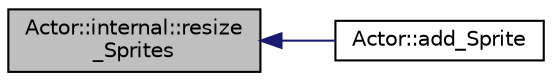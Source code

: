 digraph "Actor::internal::resize_Sprites"
{
  edge [fontname="Helvetica",fontsize="10",labelfontname="Helvetica",labelfontsize="10"];
  node [fontname="Helvetica",fontsize="10",shape=record];
  rankdir="LR";
  Node5 [label="Actor::internal::resize\l_Sprites",height=0.2,width=0.4,color="black", fillcolor="grey75", style="filled", fontcolor="black"];
  Node5 -> Node6 [dir="back",color="midnightblue",fontsize="10",style="solid",fontname="Helvetica"];
  Node6 [label="Actor::add_Sprite",height=0.2,width=0.4,color="black", fillcolor="white", style="filled",URL="$namespace_actor.html#ac479244aa3bada035abc9548ba604bfb"];
}
